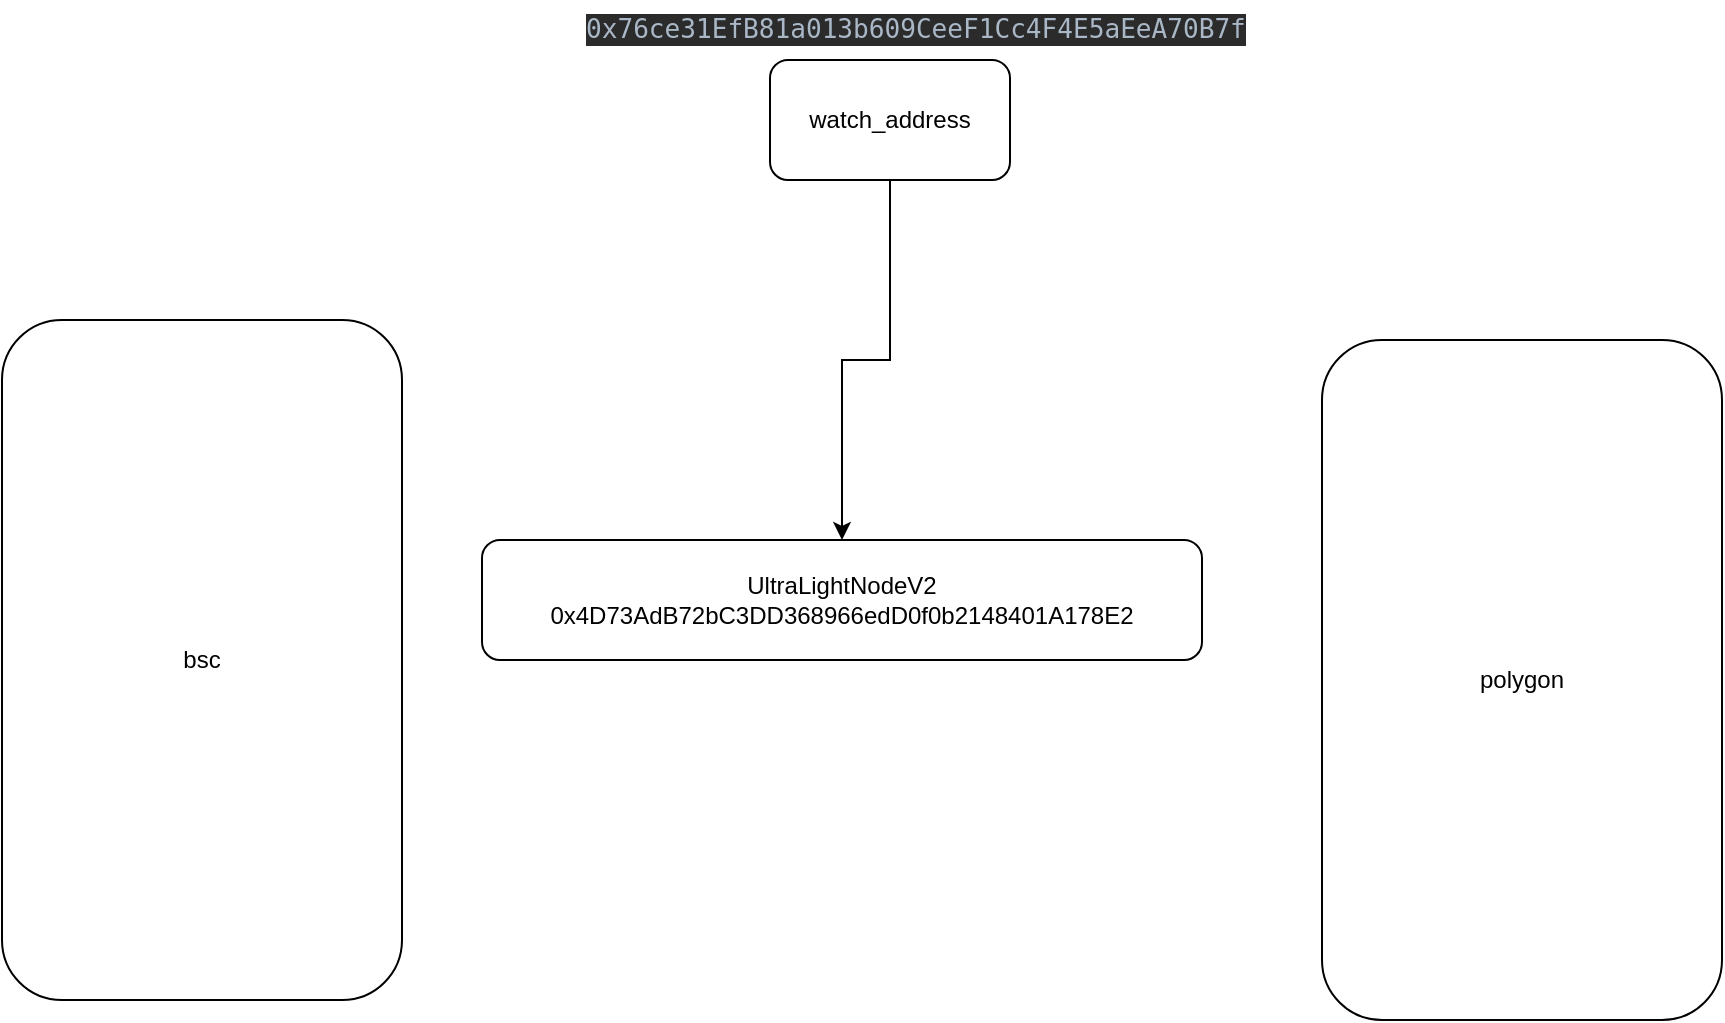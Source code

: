 <mxfile version="21.6.2" type="github">
  <diagram name="第 1 页" id="OaAXD1NmUu3i7Wb7ZRrW">
    <mxGraphModel dx="1258" dy="789" grid="1" gridSize="10" guides="1" tooltips="1" connect="1" arrows="1" fold="1" page="1" pageScale="1" pageWidth="827" pageHeight="1169" math="0" shadow="0">
      <root>
        <mxCell id="0" />
        <mxCell id="1" parent="0" />
        <mxCell id="D0v67CeB8sk4uImpkKm--8" style="edgeStyle=orthogonalEdgeStyle;rounded=0;orthogonalLoop=1;jettySize=auto;html=1;" edge="1" parent="1" source="D0v67CeB8sk4uImpkKm--1" target="D0v67CeB8sk4uImpkKm--2">
          <mxGeometry relative="1" as="geometry" />
        </mxCell>
        <mxCell id="D0v67CeB8sk4uImpkKm--1" value="watch_address" style="rounded=1;whiteSpace=wrap;html=1;" vertex="1" parent="1">
          <mxGeometry x="434" y="30" width="120" height="60" as="geometry" />
        </mxCell>
        <mxCell id="D0v67CeB8sk4uImpkKm--2" value="UltraLightNodeV2&lt;br&gt;0x4D73AdB72bC3DD368966edD0f0b2148401A178E2" style="rounded=1;whiteSpace=wrap;html=1;" vertex="1" parent="1">
          <mxGeometry x="290" y="270" width="360" height="60" as="geometry" />
        </mxCell>
        <mxCell id="D0v67CeB8sk4uImpkKm--3" value="&lt;div style=&quot;background-color: rgb(43, 43, 43); color: rgb(169, 183, 198); font-family: &amp;quot;JetBrains Mono&amp;quot;, monospace; font-size: 9.8pt;&quot;&gt;0x76ce31EfB81a013b609CeeF1Cc4F4E5aEeA70B7f&lt;/div&gt;" style="text;whiteSpace=wrap;html=1;" vertex="1" parent="1">
          <mxGeometry x="340" width="360" height="40" as="geometry" />
        </mxCell>
        <mxCell id="D0v67CeB8sk4uImpkKm--4" value="bsc" style="rounded=1;whiteSpace=wrap;html=1;" vertex="1" parent="1">
          <mxGeometry x="50" y="160" width="200" height="340" as="geometry" />
        </mxCell>
        <mxCell id="D0v67CeB8sk4uImpkKm--7" value="polygon" style="rounded=1;whiteSpace=wrap;html=1;" vertex="1" parent="1">
          <mxGeometry x="710" y="170" width="200" height="340" as="geometry" />
        </mxCell>
      </root>
    </mxGraphModel>
  </diagram>
</mxfile>

